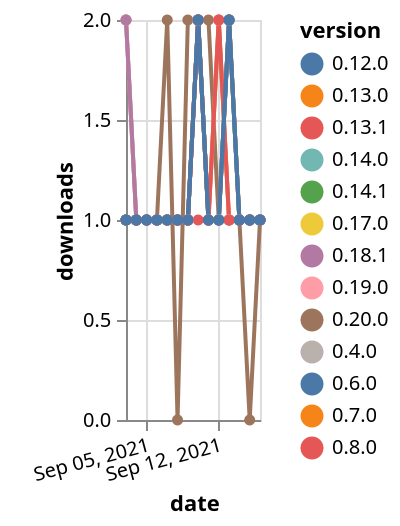 {"$schema": "https://vega.github.io/schema/vega-lite/v5.json", "description": "A simple bar chart with embedded data.", "data": {"values": [{"date": "2021-09-03", "total": 86, "delta": 2, "version": "0.20.0"}, {"date": "2021-09-04", "total": 87, "delta": 1, "version": "0.20.0"}, {"date": "2021-09-05", "total": 88, "delta": 1, "version": "0.20.0"}, {"date": "2021-09-06", "total": 89, "delta": 1, "version": "0.20.0"}, {"date": "2021-09-07", "total": 91, "delta": 2, "version": "0.20.0"}, {"date": "2021-09-08", "total": 91, "delta": 0, "version": "0.20.0"}, {"date": "2021-09-09", "total": 93, "delta": 2, "version": "0.20.0"}, {"date": "2021-09-10", "total": 95, "delta": 2, "version": "0.20.0"}, {"date": "2021-09-11", "total": 97, "delta": 2, "version": "0.20.0"}, {"date": "2021-09-12", "total": 98, "delta": 1, "version": "0.20.0"}, {"date": "2021-09-13", "total": 99, "delta": 1, "version": "0.20.0"}, {"date": "2021-09-14", "total": 100, "delta": 1, "version": "0.20.0"}, {"date": "2021-09-15", "total": 100, "delta": 0, "version": "0.20.0"}, {"date": "2021-09-16", "total": 101, "delta": 1, "version": "0.20.0"}, {"date": "2021-09-03", "total": 164, "delta": 1, "version": "0.4.0"}, {"date": "2021-09-04", "total": 165, "delta": 1, "version": "0.4.0"}, {"date": "2021-09-05", "total": 166, "delta": 1, "version": "0.4.0"}, {"date": "2021-09-06", "total": 167, "delta": 1, "version": "0.4.0"}, {"date": "2021-09-07", "total": 168, "delta": 1, "version": "0.4.0"}, {"date": "2021-09-08", "total": 169, "delta": 1, "version": "0.4.0"}, {"date": "2021-09-09", "total": 170, "delta": 1, "version": "0.4.0"}, {"date": "2021-09-10", "total": 172, "delta": 2, "version": "0.4.0"}, {"date": "2021-09-11", "total": 173, "delta": 1, "version": "0.4.0"}, {"date": "2021-09-12", "total": 175, "delta": 2, "version": "0.4.0"}, {"date": "2021-09-13", "total": 176, "delta": 1, "version": "0.4.0"}, {"date": "2021-09-14", "total": 177, "delta": 1, "version": "0.4.0"}, {"date": "2021-09-15", "total": 178, "delta": 1, "version": "0.4.0"}, {"date": "2021-09-16", "total": 179, "delta": 1, "version": "0.4.0"}, {"date": "2021-09-03", "total": 138, "delta": 1, "version": "0.17.0"}, {"date": "2021-09-04", "total": 139, "delta": 1, "version": "0.17.0"}, {"date": "2021-09-05", "total": 140, "delta": 1, "version": "0.17.0"}, {"date": "2021-09-06", "total": 141, "delta": 1, "version": "0.17.0"}, {"date": "2021-09-07", "total": 142, "delta": 1, "version": "0.17.0"}, {"date": "2021-09-08", "total": 143, "delta": 1, "version": "0.17.0"}, {"date": "2021-09-09", "total": 144, "delta": 1, "version": "0.17.0"}, {"date": "2021-09-10", "total": 146, "delta": 2, "version": "0.17.0"}, {"date": "2021-09-11", "total": 147, "delta": 1, "version": "0.17.0"}, {"date": "2021-09-12", "total": 148, "delta": 1, "version": "0.17.0"}, {"date": "2021-09-13", "total": 149, "delta": 1, "version": "0.17.0"}, {"date": "2021-09-14", "total": 150, "delta": 1, "version": "0.17.0"}, {"date": "2021-09-15", "total": 151, "delta": 1, "version": "0.17.0"}, {"date": "2021-09-16", "total": 152, "delta": 1, "version": "0.17.0"}, {"date": "2021-09-03", "total": 148, "delta": 1, "version": "0.14.1"}, {"date": "2021-09-04", "total": 149, "delta": 1, "version": "0.14.1"}, {"date": "2021-09-05", "total": 150, "delta": 1, "version": "0.14.1"}, {"date": "2021-09-06", "total": 151, "delta": 1, "version": "0.14.1"}, {"date": "2021-09-07", "total": 152, "delta": 1, "version": "0.14.1"}, {"date": "2021-09-08", "total": 153, "delta": 1, "version": "0.14.1"}, {"date": "2021-09-09", "total": 154, "delta": 1, "version": "0.14.1"}, {"date": "2021-09-10", "total": 156, "delta": 2, "version": "0.14.1"}, {"date": "2021-09-11", "total": 157, "delta": 1, "version": "0.14.1"}, {"date": "2021-09-12", "total": 158, "delta": 1, "version": "0.14.1"}, {"date": "2021-09-13", "total": 160, "delta": 2, "version": "0.14.1"}, {"date": "2021-09-14", "total": 161, "delta": 1, "version": "0.14.1"}, {"date": "2021-09-15", "total": 162, "delta": 1, "version": "0.14.1"}, {"date": "2021-09-16", "total": 163, "delta": 1, "version": "0.14.1"}, {"date": "2021-09-03", "total": 186, "delta": 1, "version": "0.7.0"}, {"date": "2021-09-04", "total": 187, "delta": 1, "version": "0.7.0"}, {"date": "2021-09-05", "total": 188, "delta": 1, "version": "0.7.0"}, {"date": "2021-09-06", "total": 189, "delta": 1, "version": "0.7.0"}, {"date": "2021-09-07", "total": 190, "delta": 1, "version": "0.7.0"}, {"date": "2021-09-08", "total": 191, "delta": 1, "version": "0.7.0"}, {"date": "2021-09-09", "total": 192, "delta": 1, "version": "0.7.0"}, {"date": "2021-09-10", "total": 194, "delta": 2, "version": "0.7.0"}, {"date": "2021-09-11", "total": 195, "delta": 1, "version": "0.7.0"}, {"date": "2021-09-12", "total": 197, "delta": 2, "version": "0.7.0"}, {"date": "2021-09-13", "total": 198, "delta": 1, "version": "0.7.0"}, {"date": "2021-09-14", "total": 199, "delta": 1, "version": "0.7.0"}, {"date": "2021-09-15", "total": 200, "delta": 1, "version": "0.7.0"}, {"date": "2021-09-16", "total": 201, "delta": 1, "version": "0.7.0"}, {"date": "2021-09-03", "total": 175, "delta": 1, "version": "0.8.0"}, {"date": "2021-09-04", "total": 176, "delta": 1, "version": "0.8.0"}, {"date": "2021-09-05", "total": 177, "delta": 1, "version": "0.8.0"}, {"date": "2021-09-06", "total": 178, "delta": 1, "version": "0.8.0"}, {"date": "2021-09-07", "total": 179, "delta": 1, "version": "0.8.0"}, {"date": "2021-09-08", "total": 180, "delta": 1, "version": "0.8.0"}, {"date": "2021-09-09", "total": 181, "delta": 1, "version": "0.8.0"}, {"date": "2021-09-10", "total": 182, "delta": 1, "version": "0.8.0"}, {"date": "2021-09-11", "total": 183, "delta": 1, "version": "0.8.0"}, {"date": "2021-09-12", "total": 184, "delta": 1, "version": "0.8.0"}, {"date": "2021-09-13", "total": 186, "delta": 2, "version": "0.8.0"}, {"date": "2021-09-14", "total": 187, "delta": 1, "version": "0.8.0"}, {"date": "2021-09-15", "total": 188, "delta": 1, "version": "0.8.0"}, {"date": "2021-09-16", "total": 189, "delta": 1, "version": "0.8.0"}, {"date": "2021-09-03", "total": 164, "delta": 1, "version": "0.13.0"}, {"date": "2021-09-04", "total": 165, "delta": 1, "version": "0.13.0"}, {"date": "2021-09-05", "total": 166, "delta": 1, "version": "0.13.0"}, {"date": "2021-09-06", "total": 167, "delta": 1, "version": "0.13.0"}, {"date": "2021-09-07", "total": 168, "delta": 1, "version": "0.13.0"}, {"date": "2021-09-08", "total": 169, "delta": 1, "version": "0.13.0"}, {"date": "2021-09-09", "total": 170, "delta": 1, "version": "0.13.0"}, {"date": "2021-09-10", "total": 172, "delta": 2, "version": "0.13.0"}, {"date": "2021-09-11", "total": 173, "delta": 1, "version": "0.13.0"}, {"date": "2021-09-12", "total": 174, "delta": 1, "version": "0.13.0"}, {"date": "2021-09-13", "total": 176, "delta": 2, "version": "0.13.0"}, {"date": "2021-09-14", "total": 177, "delta": 1, "version": "0.13.0"}, {"date": "2021-09-15", "total": 178, "delta": 1, "version": "0.13.0"}, {"date": "2021-09-16", "total": 179, "delta": 1, "version": "0.13.0"}, {"date": "2021-09-03", "total": 157, "delta": 1, "version": "0.14.0"}, {"date": "2021-09-04", "total": 158, "delta": 1, "version": "0.14.0"}, {"date": "2021-09-05", "total": 159, "delta": 1, "version": "0.14.0"}, {"date": "2021-09-06", "total": 160, "delta": 1, "version": "0.14.0"}, {"date": "2021-09-07", "total": 161, "delta": 1, "version": "0.14.0"}, {"date": "2021-09-08", "total": 162, "delta": 1, "version": "0.14.0"}, {"date": "2021-09-09", "total": 163, "delta": 1, "version": "0.14.0"}, {"date": "2021-09-10", "total": 165, "delta": 2, "version": "0.14.0"}, {"date": "2021-09-11", "total": 166, "delta": 1, "version": "0.14.0"}, {"date": "2021-09-12", "total": 167, "delta": 1, "version": "0.14.0"}, {"date": "2021-09-13", "total": 169, "delta": 2, "version": "0.14.0"}, {"date": "2021-09-14", "total": 170, "delta": 1, "version": "0.14.0"}, {"date": "2021-09-15", "total": 171, "delta": 1, "version": "0.14.0"}, {"date": "2021-09-16", "total": 172, "delta": 1, "version": "0.14.0"}, {"date": "2021-09-03", "total": 114, "delta": 2, "version": "0.19.0"}, {"date": "2021-09-04", "total": 115, "delta": 1, "version": "0.19.0"}, {"date": "2021-09-05", "total": 116, "delta": 1, "version": "0.19.0"}, {"date": "2021-09-06", "total": 117, "delta": 1, "version": "0.19.0"}, {"date": "2021-09-07", "total": 118, "delta": 1, "version": "0.19.0"}, {"date": "2021-09-08", "total": 119, "delta": 1, "version": "0.19.0"}, {"date": "2021-09-09", "total": 120, "delta": 1, "version": "0.19.0"}, {"date": "2021-09-10", "total": 122, "delta": 2, "version": "0.19.0"}, {"date": "2021-09-11", "total": 123, "delta": 1, "version": "0.19.0"}, {"date": "2021-09-12", "total": 124, "delta": 1, "version": "0.19.0"}, {"date": "2021-09-13", "total": 125, "delta": 1, "version": "0.19.0"}, {"date": "2021-09-14", "total": 126, "delta": 1, "version": "0.19.0"}, {"date": "2021-09-15", "total": 127, "delta": 1, "version": "0.19.0"}, {"date": "2021-09-16", "total": 128, "delta": 1, "version": "0.19.0"}, {"date": "2021-09-03", "total": 118, "delta": 2, "version": "0.18.1"}, {"date": "2021-09-04", "total": 119, "delta": 1, "version": "0.18.1"}, {"date": "2021-09-05", "total": 120, "delta": 1, "version": "0.18.1"}, {"date": "2021-09-06", "total": 121, "delta": 1, "version": "0.18.1"}, {"date": "2021-09-07", "total": 122, "delta": 1, "version": "0.18.1"}, {"date": "2021-09-08", "total": 123, "delta": 1, "version": "0.18.1"}, {"date": "2021-09-09", "total": 124, "delta": 1, "version": "0.18.1"}, {"date": "2021-09-10", "total": 126, "delta": 2, "version": "0.18.1"}, {"date": "2021-09-11", "total": 127, "delta": 1, "version": "0.18.1"}, {"date": "2021-09-12", "total": 128, "delta": 1, "version": "0.18.1"}, {"date": "2021-09-13", "total": 129, "delta": 1, "version": "0.18.1"}, {"date": "2021-09-14", "total": 130, "delta": 1, "version": "0.18.1"}, {"date": "2021-09-15", "total": 131, "delta": 1, "version": "0.18.1"}, {"date": "2021-09-16", "total": 132, "delta": 1, "version": "0.18.1"}, {"date": "2021-09-03", "total": 162, "delta": 1, "version": "0.13.1"}, {"date": "2021-09-04", "total": 163, "delta": 1, "version": "0.13.1"}, {"date": "2021-09-05", "total": 164, "delta": 1, "version": "0.13.1"}, {"date": "2021-09-06", "total": 165, "delta": 1, "version": "0.13.1"}, {"date": "2021-09-07", "total": 166, "delta": 1, "version": "0.13.1"}, {"date": "2021-09-08", "total": 167, "delta": 1, "version": "0.13.1"}, {"date": "2021-09-09", "total": 168, "delta": 1, "version": "0.13.1"}, {"date": "2021-09-10", "total": 170, "delta": 2, "version": "0.13.1"}, {"date": "2021-09-11", "total": 171, "delta": 1, "version": "0.13.1"}, {"date": "2021-09-12", "total": 173, "delta": 2, "version": "0.13.1"}, {"date": "2021-09-13", "total": 174, "delta": 1, "version": "0.13.1"}, {"date": "2021-09-14", "total": 175, "delta": 1, "version": "0.13.1"}, {"date": "2021-09-15", "total": 176, "delta": 1, "version": "0.13.1"}, {"date": "2021-09-16", "total": 177, "delta": 1, "version": "0.13.1"}, {"date": "2021-09-03", "total": 181, "delta": 1, "version": "0.6.0"}, {"date": "2021-09-04", "total": 182, "delta": 1, "version": "0.6.0"}, {"date": "2021-09-05", "total": 183, "delta": 1, "version": "0.6.0"}, {"date": "2021-09-06", "total": 184, "delta": 1, "version": "0.6.0"}, {"date": "2021-09-07", "total": 185, "delta": 1, "version": "0.6.0"}, {"date": "2021-09-08", "total": 186, "delta": 1, "version": "0.6.0"}, {"date": "2021-09-09", "total": 187, "delta": 1, "version": "0.6.0"}, {"date": "2021-09-10", "total": 189, "delta": 2, "version": "0.6.0"}, {"date": "2021-09-11", "total": 190, "delta": 1, "version": "0.6.0"}, {"date": "2021-09-12", "total": 191, "delta": 1, "version": "0.6.0"}, {"date": "2021-09-13", "total": 193, "delta": 2, "version": "0.6.0"}, {"date": "2021-09-14", "total": 194, "delta": 1, "version": "0.6.0"}, {"date": "2021-09-15", "total": 195, "delta": 1, "version": "0.6.0"}, {"date": "2021-09-16", "total": 196, "delta": 1, "version": "0.6.0"}, {"date": "2021-09-03", "total": 170, "delta": 1, "version": "0.12.0"}, {"date": "2021-09-04", "total": 171, "delta": 1, "version": "0.12.0"}, {"date": "2021-09-05", "total": 172, "delta": 1, "version": "0.12.0"}, {"date": "2021-09-06", "total": 173, "delta": 1, "version": "0.12.0"}, {"date": "2021-09-07", "total": 174, "delta": 1, "version": "0.12.0"}, {"date": "2021-09-08", "total": 175, "delta": 1, "version": "0.12.0"}, {"date": "2021-09-09", "total": 176, "delta": 1, "version": "0.12.0"}, {"date": "2021-09-10", "total": 178, "delta": 2, "version": "0.12.0"}, {"date": "2021-09-11", "total": 179, "delta": 1, "version": "0.12.0"}, {"date": "2021-09-12", "total": 180, "delta": 1, "version": "0.12.0"}, {"date": "2021-09-13", "total": 182, "delta": 2, "version": "0.12.0"}, {"date": "2021-09-14", "total": 183, "delta": 1, "version": "0.12.0"}, {"date": "2021-09-15", "total": 184, "delta": 1, "version": "0.12.0"}, {"date": "2021-09-16", "total": 185, "delta": 1, "version": "0.12.0"}]}, "width": "container", "mark": {"type": "line", "point": {"filled": true}}, "encoding": {"x": {"field": "date", "type": "temporal", "timeUnit": "yearmonthdate", "title": "date", "axis": {"labelAngle": -15}}, "y": {"field": "delta", "type": "quantitative", "title": "downloads"}, "color": {"field": "version", "type": "nominal"}, "tooltip": {"field": "delta"}}}